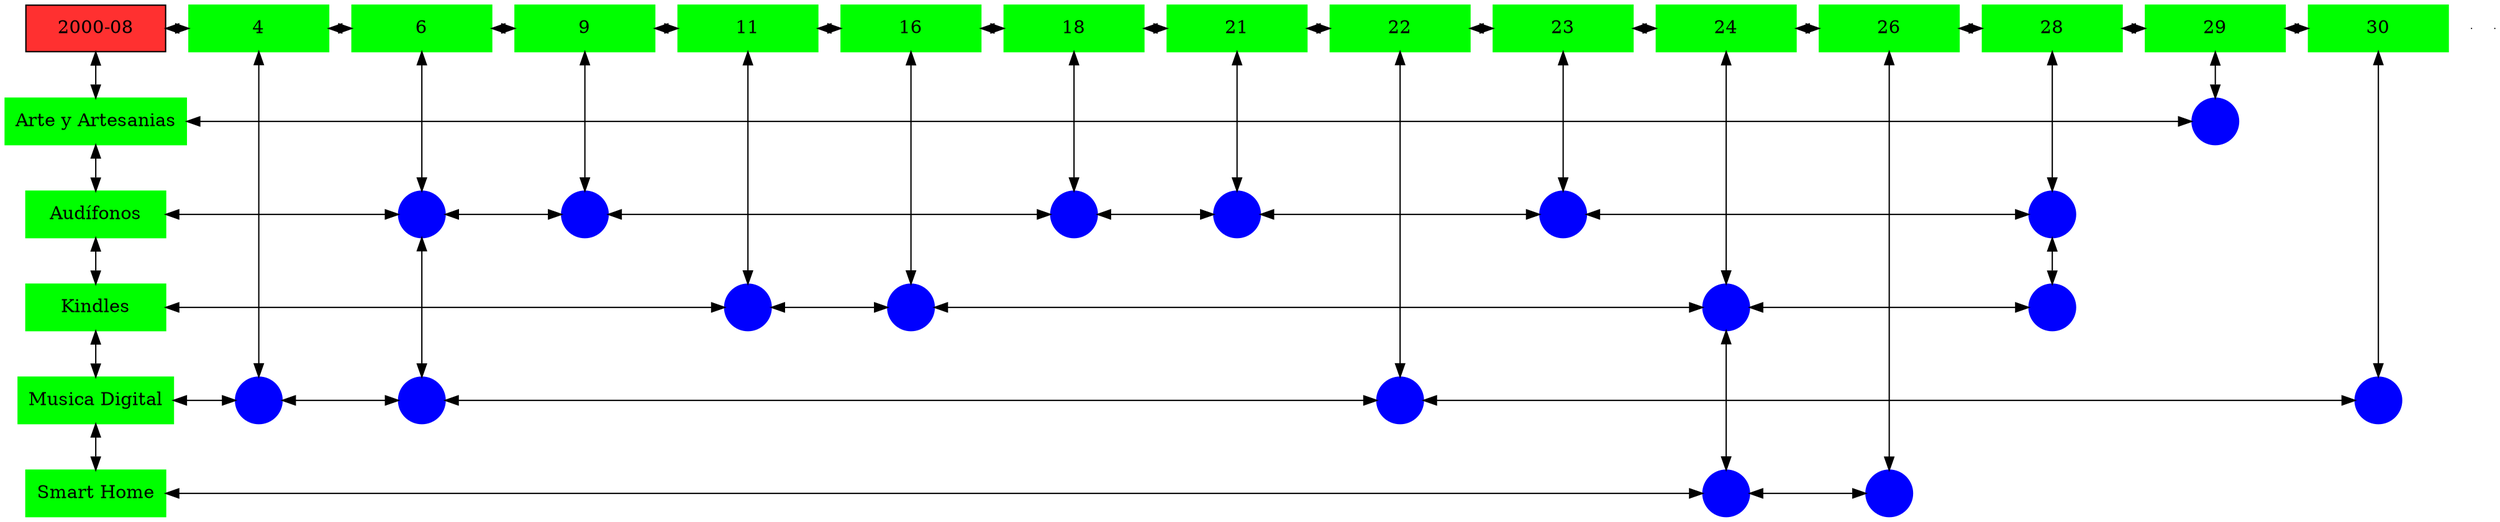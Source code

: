 digraph G{
node[shape="box"];
nodeMt[ label = "2000-08", width = 1.5, style = filled, fillcolor = firebrick1, group = 1 ];
e0[ shape = point, width = 0 ];
e1[ shape = point, width = 0 ];
node0xc0021b4960[label="4",color=green,style =filled,width = 1.5 group=4];
nodeMt->node0xc0021b4960[dir="both"];
{rank=same;nodeMt;node0xc0021b4960;}
node0xc001eae050[label="6",color=green,style =filled,width = 1.5 group=6];
node0xc0021b4960->node0xc001eae050[dir="both"];
{rank=same;node0xc0021b4960;node0xc001eae050;}
node0xc001ff26e0[label="9",color=green,style =filled,width = 1.5 group=9];
node0xc001eae050->node0xc001ff26e0[dir="both"];
{rank=same;node0xc001eae050;node0xc001ff26e0;}
node0xc001e3ebe0[label="11",color=green,style =filled,width = 1.5 group=11];
node0xc001ff26e0->node0xc001e3ebe0[dir="both"];
{rank=same;node0xc001ff26e0;node0xc001e3ebe0;}
node0xc002284aa0[label="16",color=green,style =filled,width = 1.5 group=16];
node0xc001e3ebe0->node0xc002284aa0[dir="both"];
{rank=same;node0xc001e3ebe0;node0xc002284aa0;}
node0xc0020be690[label="18",color=green,style =filled,width = 1.5 group=18];
node0xc002284aa0->node0xc0020be690[dir="both"];
{rank=same;node0xc002284aa0;node0xc0020be690;}
node0xc001e55310[label="21",color=green,style =filled,width = 1.5 group=21];
node0xc0020be690->node0xc001e55310[dir="both"];
{rank=same;node0xc0020be690;node0xc001e55310;}
node0xc002216000[label="22",color=green,style =filled,width = 1.5 group=22];
node0xc001e55310->node0xc002216000[dir="both"];
{rank=same;node0xc001e55310;node0xc002216000;}
node0xc001f236d0[label="23",color=green,style =filled,width = 1.5 group=23];
node0xc002216000->node0xc001f236d0[dir="both"];
{rank=same;node0xc002216000;node0xc001f236d0;}
node0xc00207f770[label="24",color=green,style =filled,width = 1.5 group=24];
node0xc001f236d0->node0xc00207f770[dir="both"];
{rank=same;node0xc001f236d0;node0xc00207f770;}
node0xc001f22140[label="26",color=green,style =filled,width = 1.5 group=26];
node0xc00207f770->node0xc001f22140[dir="both"];
{rank=same;node0xc00207f770;node0xc001f22140;}
node0xc001e6eaa0[label="28",color=green,style =filled,width = 1.5 group=28];
node0xc001f22140->node0xc001e6eaa0[dir="both"];
{rank=same;node0xc001f22140;node0xc001e6eaa0;}
node0xc001fa2280[label="29",color=green,style =filled,width = 1.5 group=29];
node0xc001e6eaa0->node0xc001fa2280[dir="both"];
{rank=same;node0xc001e6eaa0;node0xc001fa2280;}
node0xc0021edb30[label="30",color=green,style =filled,width = 1.5 group=30];
node0xc001fa2280->node0xc0021edb30[dir="both"];
{rank=same;node0xc001fa2280;node0xc0021edb30;}
node0xc001fa2230[label="Arte y Artesanias",color=green,style =filled width = 1.5 group=1];
node0xc001f98a80[label="",color=blue,style =filled, width = 0.5 group=29 shape=circle];
node0xc001fa2230->node0xc001f98a80[dir="both"];
{rank=same;node0xc001fa2230;node0xc001f98a80;}
node0xc001e552c0[label="Audífonos",color=green,style =filled width = 1.5 group=1];
node0xc0020bca80[label="",color=blue,style =filled, width = 0.5 group=6 shape=circle];
node0xc001e552c0->node0xc0020bca80[dir="both"];
{rank=same;node0xc001e552c0;node0xc0020bca80;}
node0xc001fddd00[label="",color=blue,style =filled, width = 0.5 group=9 shape=circle];
node0xc0020bca80->node0xc001fddd00[dir="both"];
{rank=same;node0xc001fddd00;node0xc0020bca80;}
node0xc0020bc980[label="",color=blue,style =filled, width = 0.5 group=18 shape=circle];
node0xc001fddd00->node0xc0020bc980[dir="both"];
{rank=same;node0xc0020bc980;node0xc001fddd00;}
node0xc001e45e80[label="",color=blue,style =filled, width = 0.5 group=21 shape=circle];
node0xc0020bc980->node0xc001e45e80[dir="both"];
{rank=same;node0xc001e45e80;node0xc0020bc980;}
node0xc001f13e80[label="",color=blue,style =filled, width = 0.5 group=23 shape=circle];
node0xc001e45e80->node0xc001f13e80[dir="both"];
{rank=same;node0xc001f13e80;node0xc001e45e80;}
node0xc00208cb00[label="",color=blue,style =filled, width = 0.5 group=28 shape=circle];
node0xc001f13e80->node0xc00208cb00[dir="both"];
{rank=same;node0xc00208cb00;node0xc001f13e80;}
node0xc001e3eb90[label="Kindles",color=green,style =filled width = 1.5 group=1];
node0xc001e2b780[label="",color=blue,style =filled, width = 0.5 group=11 shape=circle];
node0xc001e3eb90->node0xc001e2b780[dir="both"];
{rank=same;node0xc001e3eb90;node0xc001e2b780;}
node0xc002286700[label="",color=blue,style =filled, width = 0.5 group=16 shape=circle];
node0xc001e2b780->node0xc002286700[dir="both"];
{rank=same;node0xc002286700;node0xc001e2b780;}
node0xc002218600[label="",color=blue,style =filled, width = 0.5 group=24 shape=circle];
node0xc002286700->node0xc002218600[dir="both"];
{rank=same;node0xc002218600;node0xc002286700;}
node0xc001e5dd80[label="",color=blue,style =filled, width = 0.5 group=28 shape=circle];
node0xc002218600->node0xc001e5dd80[dir="both"];
{rank=same;node0xc001e5dd80;node0xc002218600;}
node0xc001eae000[label="Musica Digital",color=green,style =filled width = 1.5 group=1];
node0xc0021ad700[label="",color=blue,style =filled, width = 0.5 group=4 shape=circle];
node0xc001eae000->node0xc0021ad700[dir="both"];
{rank=same;node0xc001eae000;node0xc0021ad700;}
node0xc001ea5380[label="",color=blue,style =filled, width = 0.5 group=6 shape=circle];
node0xc0021ad700->node0xc001ea5380[dir="both"];
{rank=same;node0xc001ea5380;node0xc0021ad700;}
node0xc002203780[label="",color=blue,style =filled, width = 0.5 group=22 shape=circle];
node0xc001ea5380->node0xc002203780[dir="both"];
{rank=same;node0xc002203780;node0xc001ea5380;}
node0xc0021eb700[label="",color=blue,style =filled, width = 0.5 group=30 shape=circle];
node0xc002203780->node0xc0021eb700[dir="both"];
{rank=same;node0xc0021eb700;node0xc002203780;}
node0xc001f220f0[label="Smart Home",color=green,style =filled width = 1.5 group=1];
node0xc00207b800[label="",color=blue,style =filled, width = 0.5 group=24 shape=circle];
node0xc001f220f0->node0xc00207b800[dir="both"];
{rank=same;node0xc001f220f0;node0xc00207b800;}
node0xc001f13080[label="",color=blue,style =filled, width = 0.5 group=26 shape=circle];
node0xc00207b800->node0xc001f13080[dir="both"];
{rank=same;node0xc001f13080;node0xc00207b800;}
node0xc0021b4960->node0xc0021ad700[dir="both"];
node0xc001eae050->node0xc0020bca80[dir="both"];
node0xc0020bca80->node0xc001ea5380[dir="both"];
node0xc001ff26e0->node0xc001fddd00[dir="both"];
node0xc001e3ebe0->node0xc001e2b780[dir="both"];
node0xc002284aa0->node0xc002286700[dir="both"];
node0xc0020be690->node0xc0020bc980[dir="both"];
node0xc001e55310->node0xc001e45e80[dir="both"];
node0xc002216000->node0xc002203780[dir="both"];
node0xc001f236d0->node0xc001f13e80[dir="both"];
node0xc00207f770->node0xc002218600[dir="both"];
node0xc002218600->node0xc00207b800[dir="both"];
node0xc001f22140->node0xc001f13080[dir="both"];
node0xc001e6eaa0->node0xc00208cb00[dir="both"];
node0xc00208cb00->node0xc001e5dd80[dir="both"];
node0xc001fa2280->node0xc001f98a80[dir="both"];
node0xc0021edb30->node0xc0021eb700[dir="both"];
nodeMt->node0xc001fa2230[dir="both"];
node0xc001fa2230->node0xc001e552c0[dir="both"];
node0xc001e552c0->node0xc001e3eb90[dir="both"];
node0xc001e3eb90->node0xc001eae000[dir="both"];
node0xc001eae000->node0xc001f220f0[dir="both"];
}
